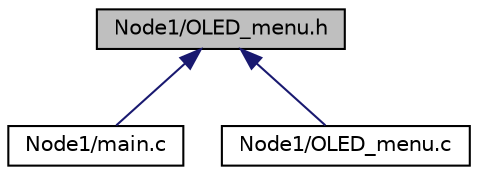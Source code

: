 digraph "Node1/OLED_menu.h"
{
  edge [fontname="Helvetica",fontsize="10",labelfontname="Helvetica",labelfontsize="10"];
  node [fontname="Helvetica",fontsize="10",shape=record];
  Node18 [label="Node1/OLED_menu.h",height=0.2,width=0.4,color="black", fillcolor="grey75", style="filled", fontcolor="black"];
  Node18 -> Node19 [dir="back",color="midnightblue",fontsize="10",style="solid"];
  Node19 [label="Node1/main.c",height=0.2,width=0.4,color="black", fillcolor="white", style="filled",URL="$Node1_2main_8c_source.html"];
  Node18 -> Node20 [dir="back",color="midnightblue",fontsize="10",style="solid"];
  Node20 [label="Node1/OLED_menu.c",height=0.2,width=0.4,color="black", fillcolor="white", style="filled",URL="$OLED__menu_8c_source.html"];
}
